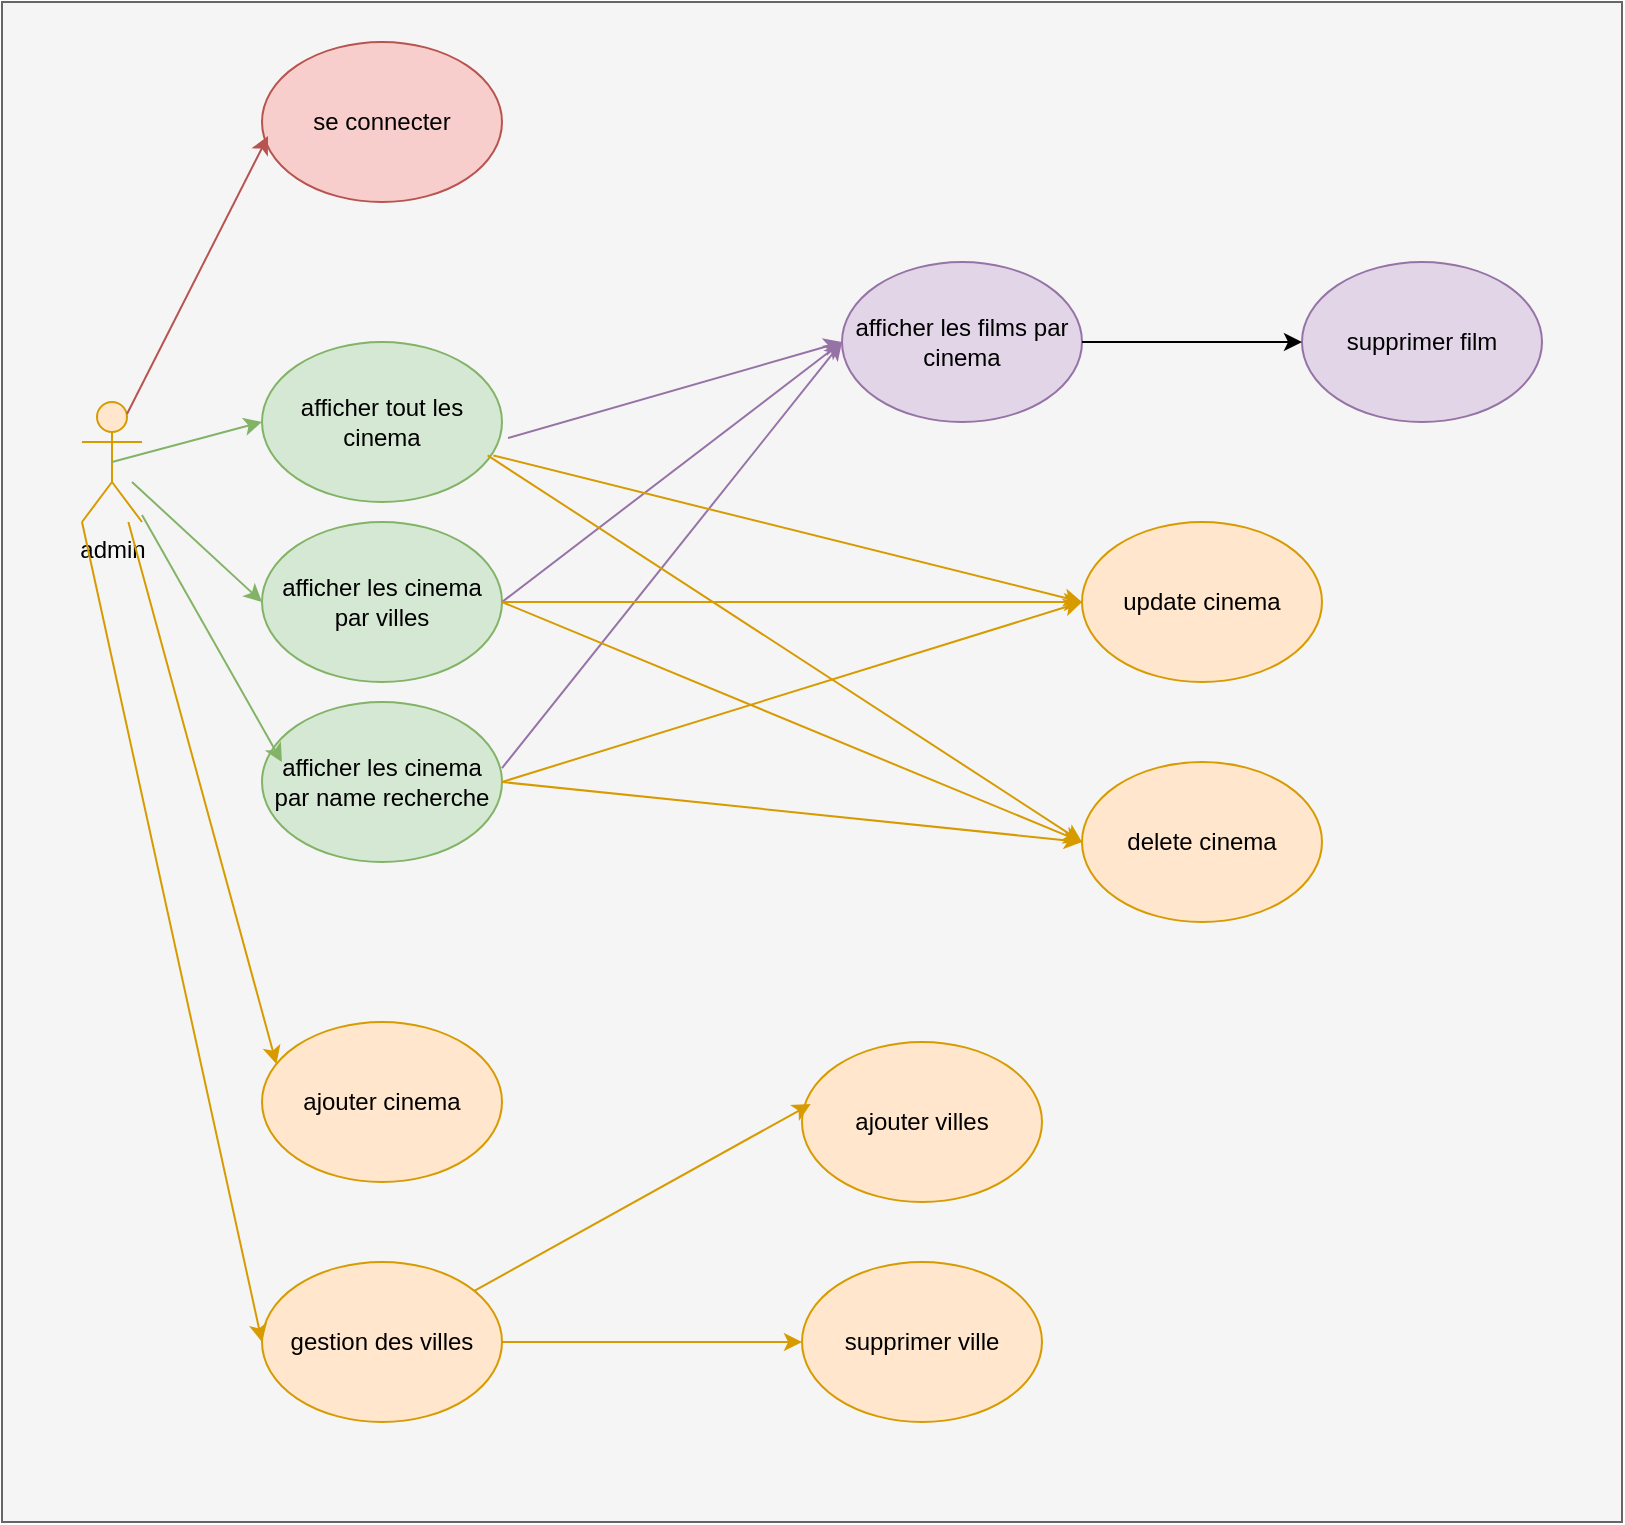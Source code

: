 <mxfile version="24.3.0" type="device">
  <diagram name="Page-1" id="j4QWoho8t2Zl5OVrErmx">
    <mxGraphModel dx="1500" dy="809" grid="1" gridSize="10" guides="1" tooltips="1" connect="1" arrows="1" fold="1" page="1" pageScale="1" pageWidth="1654" pageHeight="1169" math="0" shadow="0">
      <root>
        <mxCell id="0" />
        <mxCell id="1" parent="0" />
        <mxCell id="j3psgyYTAqwpigC-JTr--1" value="" style="rounded=0;whiteSpace=wrap;html=1;fillColor=#f5f5f5;fontColor=#333333;strokeColor=#666666;" vertex="1" parent="1">
          <mxGeometry x="250" y="40" width="810" height="760" as="geometry" />
        </mxCell>
        <mxCell id="j3psgyYTAqwpigC-JTr--2" value="admin" style="shape=umlActor;verticalLabelPosition=bottom;verticalAlign=top;html=1;outlineConnect=0;fillColor=#ffe6cc;strokeColor=#d79b00;" vertex="1" parent="1">
          <mxGeometry x="290" y="240" width="30" height="60" as="geometry" />
        </mxCell>
        <mxCell id="j3psgyYTAqwpigC-JTr--3" value="se connecter" style="ellipse;whiteSpace=wrap;html=1;fillColor=#f8cecc;strokeColor=#b85450;" vertex="1" parent="1">
          <mxGeometry x="380" y="60" width="120" height="80" as="geometry" />
        </mxCell>
        <mxCell id="j3psgyYTAqwpigC-JTr--4" value="afficher tout les cinema" style="ellipse;whiteSpace=wrap;html=1;fillColor=#d5e8d4;strokeColor=#82b366;" vertex="1" parent="1">
          <mxGeometry x="380" y="210" width="120" height="80" as="geometry" />
        </mxCell>
        <mxCell id="j3psgyYTAqwpigC-JTr--5" value="afficher les cinema par villes" style="ellipse;whiteSpace=wrap;html=1;fillColor=#d5e8d4;strokeColor=#82b366;" vertex="1" parent="1">
          <mxGeometry x="380" y="300" width="120" height="80" as="geometry" />
        </mxCell>
        <mxCell id="j3psgyYTAqwpigC-JTr--6" value="afficher les films par cinema" style="ellipse;whiteSpace=wrap;html=1;fillColor=#e1d5e7;strokeColor=#9673a6;" vertex="1" parent="1">
          <mxGeometry x="670" y="170" width="120" height="80" as="geometry" />
        </mxCell>
        <mxCell id="j3psgyYTAqwpigC-JTr--7" value="afficher les cinema par name recherche" style="ellipse;whiteSpace=wrap;html=1;fillColor=#d5e8d4;strokeColor=#82b366;" vertex="1" parent="1">
          <mxGeometry x="380" y="390" width="120" height="80" as="geometry" />
        </mxCell>
        <mxCell id="j3psgyYTAqwpigC-JTr--8" value="" style="endArrow=classic;html=1;rounded=0;entryX=0;entryY=0.5;entryDx=0;entryDy=0;exitX=0.5;exitY=0.5;exitDx=0;exitDy=0;exitPerimeter=0;fillColor=#d5e8d4;strokeColor=#82b366;" edge="1" parent="1" source="j3psgyYTAqwpigC-JTr--2" target="j3psgyYTAqwpigC-JTr--4">
          <mxGeometry width="50" height="50" relative="1" as="geometry">
            <mxPoint x="510" y="320" as="sourcePoint" />
            <mxPoint x="560" y="270" as="targetPoint" />
          </mxGeometry>
        </mxCell>
        <mxCell id="j3psgyYTAqwpigC-JTr--9" value="" style="endArrow=classic;html=1;rounded=0;entryX=0.025;entryY=0.588;entryDx=0;entryDy=0;exitX=0.75;exitY=0.1;exitDx=0;exitDy=0;exitPerimeter=0;entryPerimeter=0;fillColor=#f8cecc;strokeColor=#b85450;" edge="1" parent="1" source="j3psgyYTAqwpigC-JTr--2" target="j3psgyYTAqwpigC-JTr--3">
          <mxGeometry width="50" height="50" relative="1" as="geometry">
            <mxPoint x="315" y="280" as="sourcePoint" />
            <mxPoint x="390" y="240" as="targetPoint" />
          </mxGeometry>
        </mxCell>
        <mxCell id="j3psgyYTAqwpigC-JTr--10" value="" style="endArrow=classic;html=1;rounded=0;entryX=0;entryY=0.5;entryDx=0;entryDy=0;exitX=0.5;exitY=0.5;exitDx=0;exitDy=0;exitPerimeter=0;fillColor=#d5e8d4;strokeColor=#82b366;" edge="1" parent="1" target="j3psgyYTAqwpigC-JTr--5">
          <mxGeometry width="50" height="50" relative="1" as="geometry">
            <mxPoint x="315" y="280" as="sourcePoint" />
            <mxPoint x="390" y="240" as="targetPoint" />
          </mxGeometry>
        </mxCell>
        <mxCell id="j3psgyYTAqwpigC-JTr--11" value="" style="endArrow=classic;html=1;rounded=0;entryX=0.083;entryY=0.375;entryDx=0;entryDy=0;entryPerimeter=0;fillColor=#d5e8d4;strokeColor=#82b366;" edge="1" parent="1" source="j3psgyYTAqwpigC-JTr--2" target="j3psgyYTAqwpigC-JTr--7">
          <mxGeometry width="50" height="50" relative="1" as="geometry">
            <mxPoint x="310" y="340" as="sourcePoint" />
            <mxPoint x="375" y="430" as="targetPoint" />
          </mxGeometry>
        </mxCell>
        <mxCell id="j3psgyYTAqwpigC-JTr--12" value="" style="endArrow=classic;html=1;rounded=0;entryX=0;entryY=0.5;entryDx=0;entryDy=0;exitX=1.025;exitY=0.6;exitDx=0;exitDy=0;exitPerimeter=0;fillColor=#e1d5e7;strokeColor=#9673a6;" edge="1" parent="1" source="j3psgyYTAqwpigC-JTr--4" target="j3psgyYTAqwpigC-JTr--6">
          <mxGeometry width="50" height="50" relative="1" as="geometry">
            <mxPoint x="315" y="280" as="sourcePoint" />
            <mxPoint x="390" y="240" as="targetPoint" />
          </mxGeometry>
        </mxCell>
        <mxCell id="j3psgyYTAqwpigC-JTr--13" value="" style="endArrow=classic;html=1;rounded=0;entryX=0;entryY=0.5;entryDx=0;entryDy=0;exitX=1;exitY=0.5;exitDx=0;exitDy=0;fillColor=#e1d5e7;strokeColor=#9673a6;" edge="1" parent="1" source="j3psgyYTAqwpigC-JTr--5" target="j3psgyYTAqwpigC-JTr--6">
          <mxGeometry width="50" height="50" relative="1" as="geometry">
            <mxPoint x="513" y="248" as="sourcePoint" />
            <mxPoint x="630" y="380" as="targetPoint" />
          </mxGeometry>
        </mxCell>
        <mxCell id="j3psgyYTAqwpigC-JTr--14" value="" style="endArrow=classic;html=1;rounded=0;exitX=1;exitY=0.413;exitDx=0;exitDy=0;exitPerimeter=0;entryX=0;entryY=0.5;entryDx=0;entryDy=0;fillColor=#e1d5e7;strokeColor=#9673a6;" edge="1" parent="1" source="j3psgyYTAqwpigC-JTr--7" target="j3psgyYTAqwpigC-JTr--6">
          <mxGeometry width="50" height="50" relative="1" as="geometry">
            <mxPoint x="510" y="380" as="sourcePoint" />
            <mxPoint x="620" y="370" as="targetPoint" />
          </mxGeometry>
        </mxCell>
        <mxCell id="j3psgyYTAqwpigC-JTr--15" value="ajouter cinema" style="ellipse;whiteSpace=wrap;html=1;fillColor=#ffe6cc;strokeColor=#d79b00;" vertex="1" parent="1">
          <mxGeometry x="380" y="550" width="120" height="80" as="geometry" />
        </mxCell>
        <mxCell id="j3psgyYTAqwpigC-JTr--16" value="ajouter villes" style="ellipse;whiteSpace=wrap;html=1;fillColor=#ffe6cc;strokeColor=#d79b00;" vertex="1" parent="1">
          <mxGeometry x="650" y="560" width="120" height="80" as="geometry" />
        </mxCell>
        <mxCell id="j3psgyYTAqwpigC-JTr--17" value="" style="endArrow=classic;html=1;rounded=0;entryX=0.06;entryY=0.263;entryDx=0;entryDy=0;entryPerimeter=0;fillColor=#ffe6cc;strokeColor=#d79b00;" edge="1" parent="1" source="j3psgyYTAqwpigC-JTr--2" target="j3psgyYTAqwpigC-JTr--15">
          <mxGeometry width="50" height="50" relative="1" as="geometry">
            <mxPoint x="300" y="340" as="sourcePoint" />
            <mxPoint x="370" y="464" as="targetPoint" />
          </mxGeometry>
        </mxCell>
        <mxCell id="j3psgyYTAqwpigC-JTr--18" value="" style="endArrow=classic;html=1;rounded=0;entryX=0.036;entryY=0.388;entryDx=0;entryDy=0;entryPerimeter=0;fillColor=#ffe6cc;strokeColor=#d79b00;" edge="1" parent="1" source="j3psgyYTAqwpigC-JTr--31" target="j3psgyYTAqwpigC-JTr--16">
          <mxGeometry width="50" height="50" relative="1" as="geometry">
            <mxPoint x="325" y="310" as="sourcePoint" />
            <mxPoint x="397" y="531" as="targetPoint" />
          </mxGeometry>
        </mxCell>
        <mxCell id="j3psgyYTAqwpigC-JTr--19" value="supprimer film" style="ellipse;whiteSpace=wrap;html=1;fillColor=#e1d5e7;strokeColor=#9673a6;" vertex="1" parent="1">
          <mxGeometry x="900" y="170" width="120" height="80" as="geometry" />
        </mxCell>
        <mxCell id="j3psgyYTAqwpigC-JTr--20" value="" style="endArrow=classic;html=1;rounded=0;entryX=0;entryY=0.5;entryDx=0;entryDy=0;exitX=1;exitY=0.5;exitDx=0;exitDy=0;" edge="1" parent="1" source="j3psgyYTAqwpigC-JTr--6" target="j3psgyYTAqwpigC-JTr--19">
          <mxGeometry width="50" height="50" relative="1" as="geometry">
            <mxPoint x="510" y="340" as="sourcePoint" />
            <mxPoint x="650" y="340" as="targetPoint" />
          </mxGeometry>
        </mxCell>
        <mxCell id="j3psgyYTAqwpigC-JTr--21" value="update cinema" style="ellipse;whiteSpace=wrap;html=1;fillColor=#ffe6cc;strokeColor=#d79b00;" vertex="1" parent="1">
          <mxGeometry x="790" y="300" width="120" height="80" as="geometry" />
        </mxCell>
        <mxCell id="j3psgyYTAqwpigC-JTr--22" value="delete cinema" style="ellipse;whiteSpace=wrap;html=1;fillColor=#ffe6cc;strokeColor=#d79b00;" vertex="1" parent="1">
          <mxGeometry x="790" y="420" width="120" height="80" as="geometry" />
        </mxCell>
        <mxCell id="j3psgyYTAqwpigC-JTr--23" value="supprimer ville" style="ellipse;whiteSpace=wrap;html=1;fillColor=#ffe6cc;strokeColor=#d79b00;" vertex="1" parent="1">
          <mxGeometry x="650" y="670" width="120" height="80" as="geometry" />
        </mxCell>
        <mxCell id="j3psgyYTAqwpigC-JTr--24" value="" style="endArrow=classic;html=1;rounded=0;entryX=0;entryY=0.5;entryDx=0;entryDy=0;fillColor=#ffe6cc;strokeColor=#d79b00;exitX=1;exitY=0.5;exitDx=0;exitDy=0;" edge="1" parent="1" source="j3psgyYTAqwpigC-JTr--31" target="j3psgyYTAqwpigC-JTr--23">
          <mxGeometry width="50" height="50" relative="1" as="geometry">
            <mxPoint x="500" y="540" as="sourcePoint" />
            <mxPoint x="394" y="641" as="targetPoint" />
          </mxGeometry>
        </mxCell>
        <mxCell id="j3psgyYTAqwpigC-JTr--25" value="" style="endArrow=classic;html=1;rounded=0;entryX=0;entryY=0.5;entryDx=0;entryDy=0;exitX=0.964;exitY=0.709;exitDx=0;exitDy=0;exitPerimeter=0;fillColor=#ffe6cc;strokeColor=#d79b00;" edge="1" parent="1" source="j3psgyYTAqwpigC-JTr--4" target="j3psgyYTAqwpigC-JTr--21">
          <mxGeometry width="50" height="50" relative="1" as="geometry">
            <mxPoint x="550" y="270" as="sourcePoint" />
            <mxPoint x="622" y="491" as="targetPoint" />
          </mxGeometry>
        </mxCell>
        <mxCell id="j3psgyYTAqwpigC-JTr--26" value="" style="endArrow=classic;html=1;rounded=0;exitX=1;exitY=0.5;exitDx=0;exitDy=0;fillColor=#ffe6cc;strokeColor=#d79b00;" edge="1" parent="1" source="j3psgyYTAqwpigC-JTr--5" target="j3psgyYTAqwpigC-JTr--21">
          <mxGeometry width="50" height="50" relative="1" as="geometry">
            <mxPoint x="500" y="330" as="sourcePoint" />
            <mxPoint x="692" y="485" as="targetPoint" />
          </mxGeometry>
        </mxCell>
        <mxCell id="j3psgyYTAqwpigC-JTr--27" value="" style="endArrow=classic;html=1;rounded=0;entryX=0;entryY=0.5;entryDx=0;entryDy=0;exitX=1;exitY=0.5;exitDx=0;exitDy=0;fillColor=#ffe6cc;strokeColor=#d79b00;" edge="1" parent="1" source="j3psgyYTAqwpigC-JTr--7" target="j3psgyYTAqwpigC-JTr--21">
          <mxGeometry width="50" height="50" relative="1" as="geometry">
            <mxPoint x="510" y="340" as="sourcePoint" />
            <mxPoint x="677" y="431" as="targetPoint" />
          </mxGeometry>
        </mxCell>
        <mxCell id="j3psgyYTAqwpigC-JTr--28" value="" style="endArrow=classic;html=1;rounded=0;entryX=0;entryY=0.5;entryDx=0;entryDy=0;exitX=0.94;exitY=0.709;exitDx=0;exitDy=0;exitPerimeter=0;fillColor=#ffe6cc;strokeColor=#d79b00;" edge="1" parent="1" source="j3psgyYTAqwpigC-JTr--4" target="j3psgyYTAqwpigC-JTr--22">
          <mxGeometry width="50" height="50" relative="1" as="geometry">
            <mxPoint x="506" y="257" as="sourcePoint" />
            <mxPoint x="698" y="412" as="targetPoint" />
          </mxGeometry>
        </mxCell>
        <mxCell id="j3psgyYTAqwpigC-JTr--29" value="" style="endArrow=classic;html=1;rounded=0;entryX=0;entryY=0.5;entryDx=0;entryDy=0;exitX=1;exitY=0.5;exitDx=0;exitDy=0;fillColor=#ffe6cc;strokeColor=#d79b00;" edge="1" parent="1" source="j3psgyYTAqwpigC-JTr--5" target="j3psgyYTAqwpigC-JTr--22">
          <mxGeometry width="50" height="50" relative="1" as="geometry">
            <mxPoint x="510" y="340" as="sourcePoint" />
            <mxPoint x="677" y="431" as="targetPoint" />
          </mxGeometry>
        </mxCell>
        <mxCell id="j3psgyYTAqwpigC-JTr--30" value="" style="endArrow=classic;html=1;rounded=0;entryX=0;entryY=0.5;entryDx=0;entryDy=0;exitX=1;exitY=0.5;exitDx=0;exitDy=0;fillColor=#ffe6cc;strokeColor=#d79b00;" edge="1" parent="1" source="j3psgyYTAqwpigC-JTr--7" target="j3psgyYTAqwpigC-JTr--22">
          <mxGeometry width="50" height="50" relative="1" as="geometry">
            <mxPoint x="510" y="440" as="sourcePoint" />
            <mxPoint x="680" y="450" as="targetPoint" />
          </mxGeometry>
        </mxCell>
        <mxCell id="j3psgyYTAqwpigC-JTr--31" value="gestion des villes" style="ellipse;whiteSpace=wrap;html=1;fillColor=#ffe6cc;strokeColor=#d79b00;" vertex="1" parent="1">
          <mxGeometry x="380" y="670" width="120" height="80" as="geometry" />
        </mxCell>
        <mxCell id="j3psgyYTAqwpigC-JTr--32" value="" style="endArrow=classic;html=1;rounded=0;entryX=0;entryY=0.5;entryDx=0;entryDy=0;fillColor=#ffe6cc;strokeColor=#d79b00;exitX=0;exitY=1;exitDx=0;exitDy=0;exitPerimeter=0;" edge="1" parent="1" source="j3psgyYTAqwpigC-JTr--2" target="j3psgyYTAqwpigC-JTr--31">
          <mxGeometry width="50" height="50" relative="1" as="geometry">
            <mxPoint x="327" y="310" as="sourcePoint" />
            <mxPoint x="397" y="491" as="targetPoint" />
          </mxGeometry>
        </mxCell>
      </root>
    </mxGraphModel>
  </diagram>
</mxfile>
